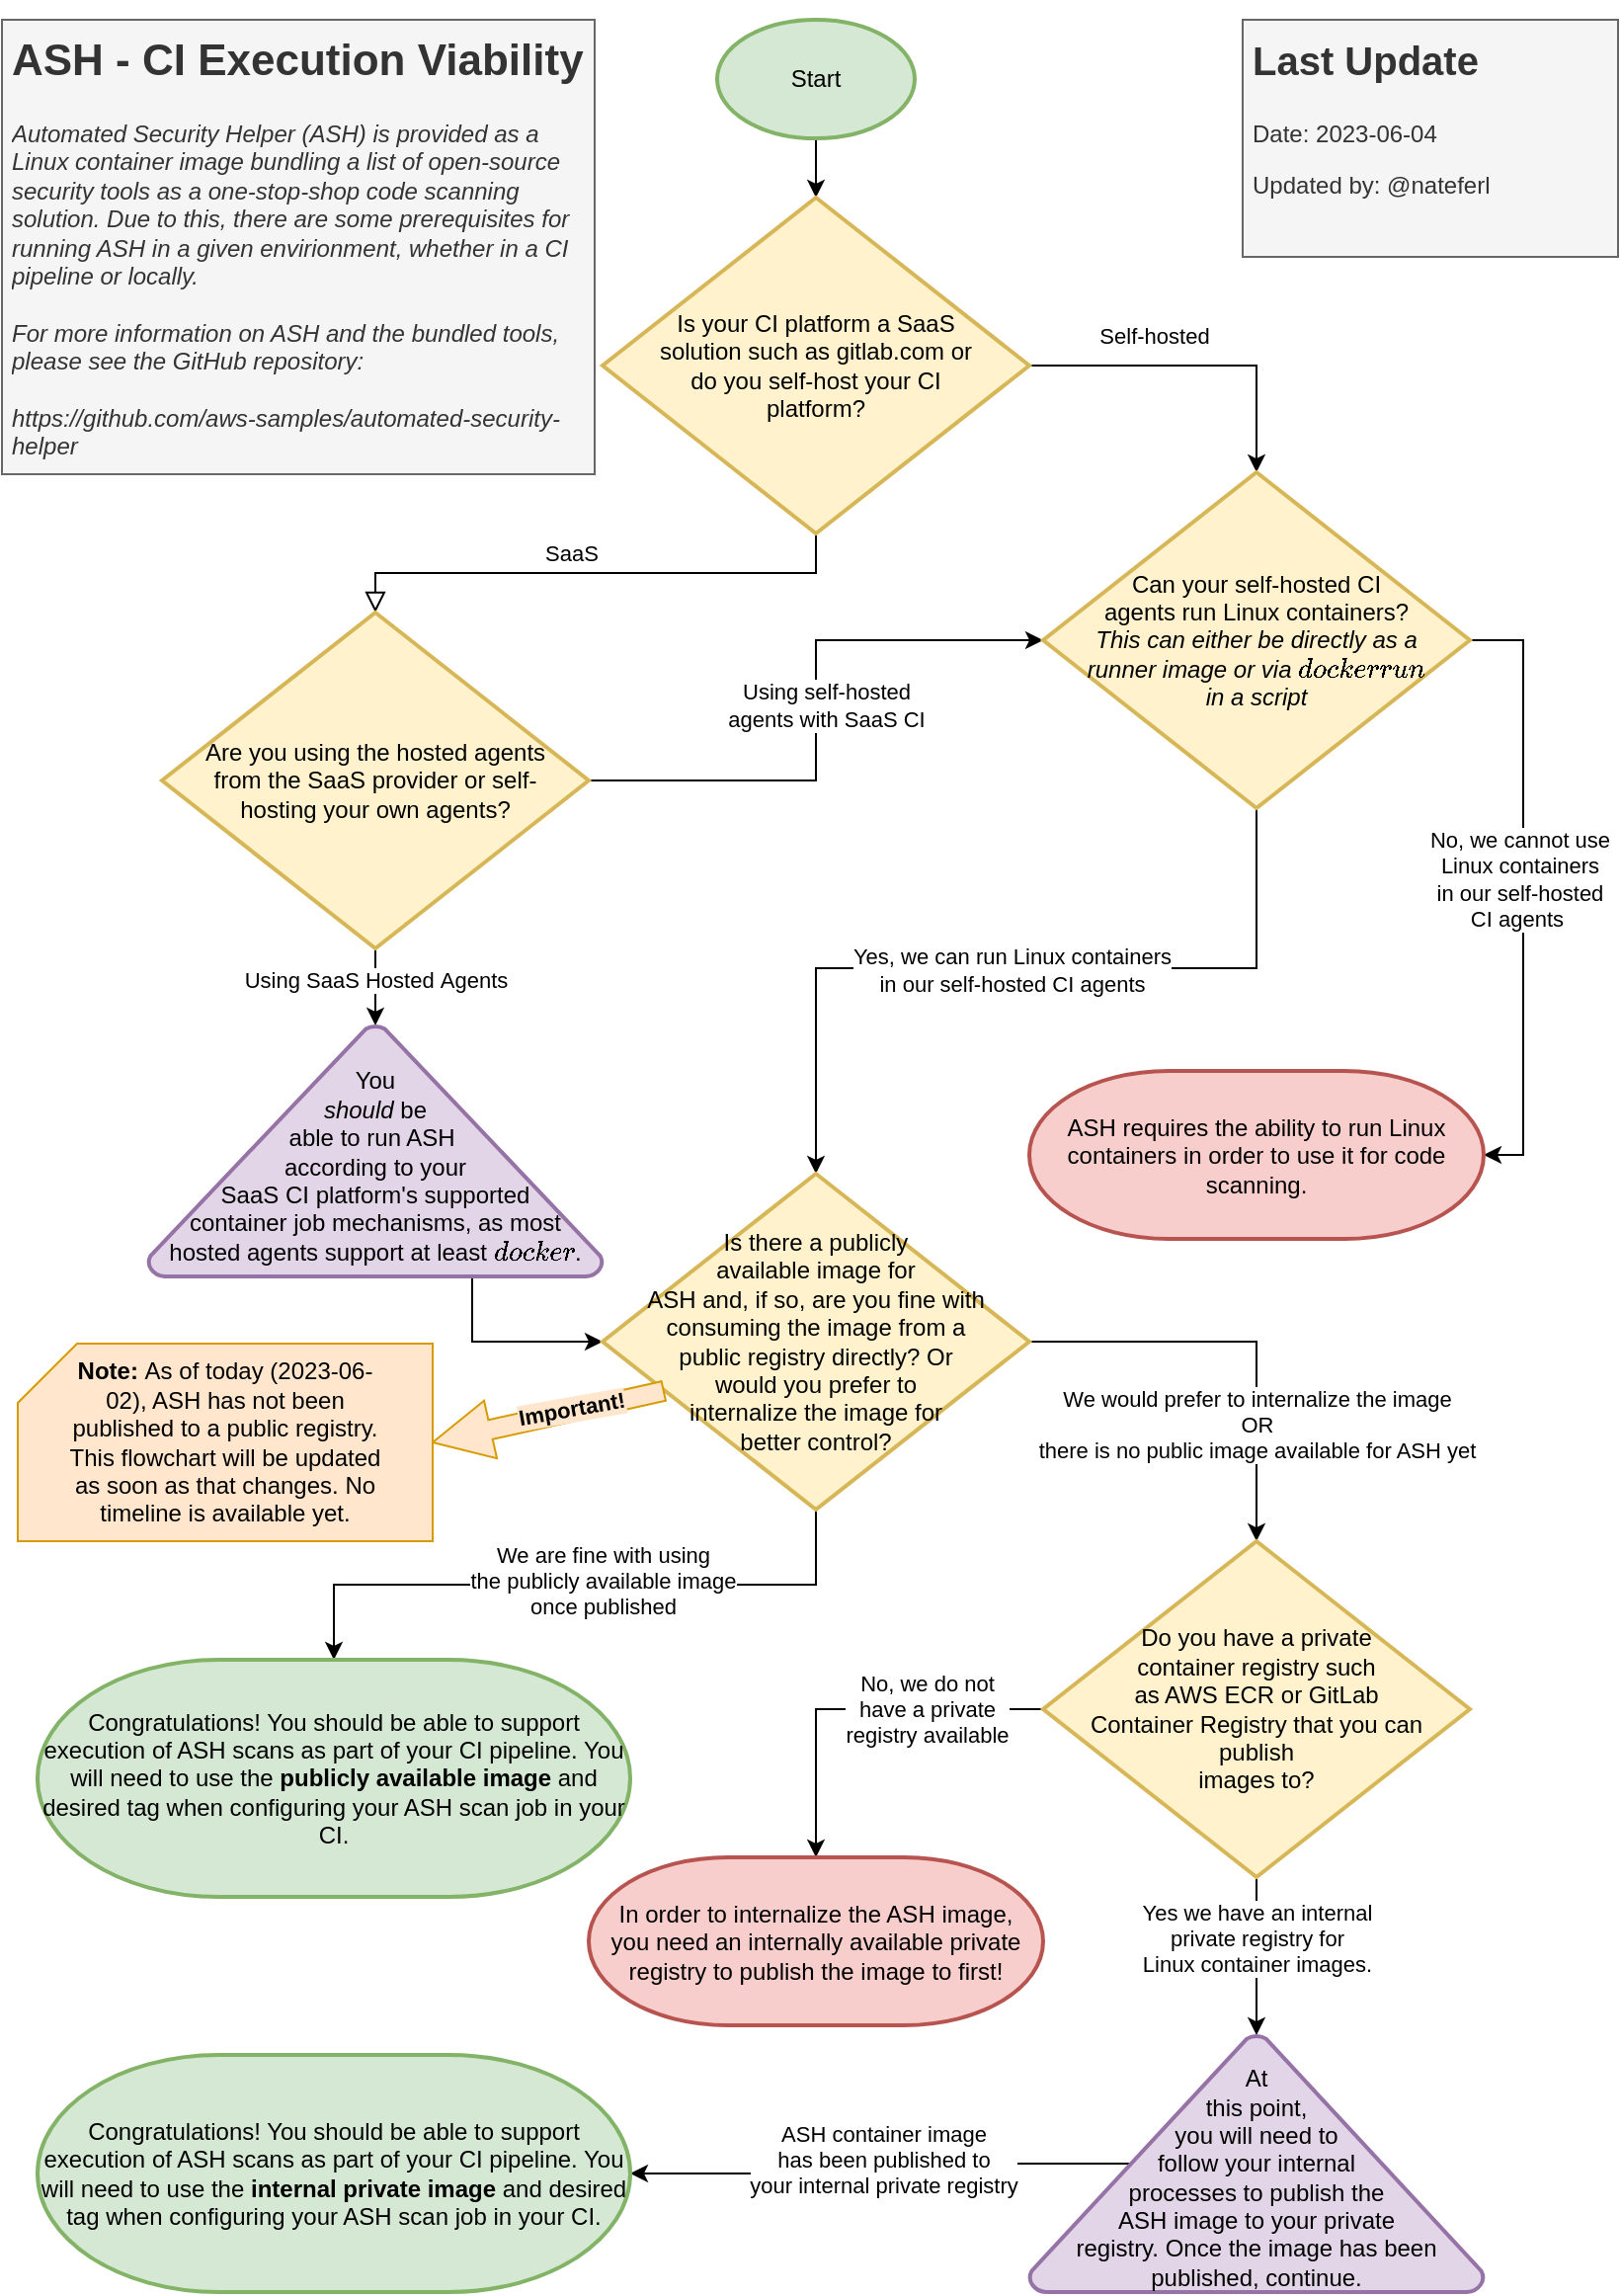<mxfile version="21.2.8" type="device">
  <diagram id="C5RBs43oDa-KdzZeNtuy" name="Page-1">
    <mxGraphModel dx="909" dy="1000" grid="1" gridSize="10" guides="1" tooltips="1" connect="1" arrows="1" fold="1" page="1" pageScale="1" pageWidth="827" pageHeight="1169" math="0" shadow="0">
      <root>
        <mxCell id="WIyWlLk6GJQsqaUBKTNV-0" />
        <mxCell id="WIyWlLk6GJQsqaUBKTNV-1" parent="WIyWlLk6GJQsqaUBKTNV-0" />
        <mxCell id="WIyWlLk6GJQsqaUBKTNV-2" value="" style="rounded=0;html=1;jettySize=auto;orthogonalLoop=1;fontSize=11;endArrow=block;endFill=0;endSize=8;strokeWidth=1;shadow=0;labelBackgroundColor=none;edgeStyle=orthogonalEdgeStyle;entryX=0.5;entryY=0;entryDx=0;entryDy=0;exitX=0.5;exitY=1;exitDx=0;exitDy=0;exitPerimeter=0;entryPerimeter=0;" parent="WIyWlLk6GJQsqaUBKTNV-1" source="1PNlXNPMl7_RdnQJJaQS-2" target="1PNlXNPMl7_RdnQJJaQS-4" edge="1">
          <mxGeometry relative="1" as="geometry">
            <mxPoint x="294" y="228" as="sourcePoint" />
            <mxPoint x="200" y="318" as="targetPoint" />
          </mxGeometry>
        </mxCell>
        <mxCell id="1PNlXNPMl7_RdnQJJaQS-0" value="SaaS" style="edgeLabel;html=1;align=center;verticalAlign=middle;resizable=0;points=[];" vertex="1" connectable="0" parent="WIyWlLk6GJQsqaUBKTNV-2">
          <mxGeometry x="-0.232" y="2" relative="1" as="geometry">
            <mxPoint x="-43" y="-12" as="offset" />
          </mxGeometry>
        </mxCell>
        <mxCell id="1PNlXNPMl7_RdnQJJaQS-6" style="edgeStyle=orthogonalEdgeStyle;rounded=0;orthogonalLoop=1;jettySize=auto;html=1;entryX=0.5;entryY=0;entryDx=0;entryDy=0;entryPerimeter=0;" edge="1" parent="WIyWlLk6GJQsqaUBKTNV-1" source="1PNlXNPMl7_RdnQJJaQS-2" target="1PNlXNPMl7_RdnQJJaQS-5">
          <mxGeometry relative="1" as="geometry" />
        </mxCell>
        <mxCell id="1PNlXNPMl7_RdnQJJaQS-7" value="Self-hosted" style="edgeLabel;html=1;align=center;verticalAlign=middle;resizable=0;points=[];" vertex="1" connectable="0" parent="1PNlXNPMl7_RdnQJJaQS-6">
          <mxGeometry x="-0.716" y="2" relative="1" as="geometry">
            <mxPoint x="39" y="-13" as="offset" />
          </mxGeometry>
        </mxCell>
        <mxCell id="1PNlXNPMl7_RdnQJJaQS-9" value="" style="edgeStyle=orthogonalEdgeStyle;rounded=0;orthogonalLoop=1;jettySize=auto;html=1;exitX=0.5;exitY=1;exitDx=0;exitDy=0;exitPerimeter=0;entryX=0.5;entryY=0;entryDx=0;entryDy=0;entryPerimeter=0;" edge="1" parent="WIyWlLk6GJQsqaUBKTNV-1" source="1PNlXNPMl7_RdnQJJaQS-4" target="1PNlXNPMl7_RdnQJJaQS-15">
          <mxGeometry relative="1" as="geometry">
            <mxPoint x="191" y="558" as="targetPoint" />
          </mxGeometry>
        </mxCell>
        <mxCell id="1PNlXNPMl7_RdnQJJaQS-10" value="Using SaaS&amp;nbsp;Hosted&amp;nbsp;Agents" style="edgeLabel;html=1;align=center;verticalAlign=middle;resizable=0;points=[];" vertex="1" connectable="0" parent="1PNlXNPMl7_RdnQJJaQS-9">
          <mxGeometry x="-0.04" relative="1" as="geometry">
            <mxPoint y="-3" as="offset" />
          </mxGeometry>
        </mxCell>
        <mxCell id="1PNlXNPMl7_RdnQJJaQS-11" style="edgeStyle=orthogonalEdgeStyle;rounded=0;orthogonalLoop=1;jettySize=auto;html=1;entryX=0;entryY=0.5;entryDx=0;entryDy=0;entryPerimeter=0;exitX=1;exitY=0.5;exitDx=0;exitDy=0;exitPerimeter=0;" edge="1" parent="WIyWlLk6GJQsqaUBKTNV-1" source="1PNlXNPMl7_RdnQJJaQS-4" target="1PNlXNPMl7_RdnQJJaQS-5">
          <mxGeometry relative="1" as="geometry" />
        </mxCell>
        <mxCell id="1PNlXNPMl7_RdnQJJaQS-12" value="Using self-hosted &lt;br&gt;agents with SaaS CI" style="edgeLabel;html=1;align=center;verticalAlign=middle;resizable=0;points=[];" vertex="1" connectable="0" parent="1PNlXNPMl7_RdnQJJaQS-11">
          <mxGeometry x="-0.281" y="2" relative="1" as="geometry">
            <mxPoint x="12" y="-36" as="offset" />
          </mxGeometry>
        </mxCell>
        <mxCell id="1PNlXNPMl7_RdnQJJaQS-4" value="Are you using the hosted agents from the SaaS provider or self-hosting your own agents?" style="strokeWidth=2;html=1;shape=mxgraph.flowchart.decision;whiteSpace=wrap;spacingLeft=20;spacingRight=20;fillColor=#fff2cc;strokeColor=#d6b656;" vertex="1" parent="WIyWlLk6GJQsqaUBKTNV-1">
          <mxGeometry x="83" y="310" width="216" height="170" as="geometry" />
        </mxCell>
        <mxCell id="1PNlXNPMl7_RdnQJJaQS-21" style="edgeStyle=orthogonalEdgeStyle;rounded=0;orthogonalLoop=1;jettySize=auto;html=1;exitX=0.5;exitY=1;exitDx=0;exitDy=0;exitPerimeter=0;" edge="1" parent="WIyWlLk6GJQsqaUBKTNV-1" source="1PNlXNPMl7_RdnQJJaQS-5" target="1PNlXNPMl7_RdnQJJaQS-19">
          <mxGeometry relative="1" as="geometry">
            <Array as="points">
              <mxPoint x="637" y="490" />
              <mxPoint x="414" y="490" />
            </Array>
          </mxGeometry>
        </mxCell>
        <mxCell id="1PNlXNPMl7_RdnQJJaQS-22" value="Yes, we can run Linux containers&lt;br&gt;in our self-hosted CI agents" style="edgeLabel;html=1;align=center;verticalAlign=middle;resizable=0;points=[];" vertex="1" connectable="0" parent="1PNlXNPMl7_RdnQJJaQS-21">
          <mxGeometry x="-0.057" y="-2" relative="1" as="geometry">
            <mxPoint x="-13" y="3" as="offset" />
          </mxGeometry>
        </mxCell>
        <mxCell id="1PNlXNPMl7_RdnQJJaQS-25" style="edgeStyle=orthogonalEdgeStyle;rounded=0;orthogonalLoop=1;jettySize=auto;html=1;exitX=1;exitY=0.5;exitDx=0;exitDy=0;exitPerimeter=0;entryX=1;entryY=0.5;entryDx=0;entryDy=0;entryPerimeter=0;" edge="1" parent="WIyWlLk6GJQsqaUBKTNV-1" source="1PNlXNPMl7_RdnQJJaQS-5" target="1PNlXNPMl7_RdnQJJaQS-23">
          <mxGeometry relative="1" as="geometry" />
        </mxCell>
        <mxCell id="1PNlXNPMl7_RdnQJJaQS-26" value="No, we cannot use &lt;br&gt;Linux containers &lt;br&gt;in our self-hosted &lt;br&gt;CI agents&amp;nbsp;" style="edgeLabel;html=1;align=center;verticalAlign=middle;resizable=0;points=[];" vertex="1" connectable="0" parent="1PNlXNPMl7_RdnQJJaQS-25">
          <mxGeometry x="0.583" y="4" relative="1" as="geometry">
            <mxPoint x="-6" y="-96" as="offset" />
          </mxGeometry>
        </mxCell>
        <mxCell id="1PNlXNPMl7_RdnQJJaQS-5" value="Can your self-hosted CI &lt;br&gt;agents run Linux containers? &lt;i&gt;This can either be directly as a runner image or via `docker run` in a script&lt;/i&gt;" style="strokeWidth=2;html=1;shape=mxgraph.flowchart.decision;whiteSpace=wrap;spacingLeft=20;spacingRight=20;fillColor=#fff2cc;strokeColor=#d6b656;" vertex="1" parent="WIyWlLk6GJQsqaUBKTNV-1">
          <mxGeometry x="529" y="239" width="216" height="170" as="geometry" />
        </mxCell>
        <mxCell id="1PNlXNPMl7_RdnQJJaQS-14" value="" style="edgeStyle=orthogonalEdgeStyle;rounded=0;orthogonalLoop=1;jettySize=auto;html=1;" edge="1" parent="WIyWlLk6GJQsqaUBKTNV-1" source="1PNlXNPMl7_RdnQJJaQS-13" target="1PNlXNPMl7_RdnQJJaQS-2">
          <mxGeometry relative="1" as="geometry" />
        </mxCell>
        <mxCell id="1PNlXNPMl7_RdnQJJaQS-13" value="Start" style="strokeWidth=2;html=1;shape=mxgraph.flowchart.start_1;whiteSpace=wrap;fillColor=#d5e8d4;strokeColor=#82b366;" vertex="1" parent="WIyWlLk6GJQsqaUBKTNV-1">
          <mxGeometry x="364" y="10" width="100" height="60" as="geometry" />
        </mxCell>
        <mxCell id="1PNlXNPMl7_RdnQJJaQS-20" style="edgeStyle=orthogonalEdgeStyle;rounded=0;orthogonalLoop=1;jettySize=auto;html=1;entryX=0;entryY=0.5;entryDx=0;entryDy=0;entryPerimeter=0;" edge="1" parent="WIyWlLk6GJQsqaUBKTNV-1" source="1PNlXNPMl7_RdnQJJaQS-15" target="1PNlXNPMl7_RdnQJJaQS-19">
          <mxGeometry relative="1" as="geometry">
            <Array as="points">
              <mxPoint x="240" y="679" />
            </Array>
          </mxGeometry>
        </mxCell>
        <mxCell id="1PNlXNPMl7_RdnQJJaQS-15" value="&lt;br&gt;You &lt;br&gt;&lt;i&gt;should&lt;/i&gt; be &lt;br&gt;able to run ASH&amp;nbsp;&lt;br&gt;according to your &lt;br&gt;SaaS CI platform&#39;s&amp;nbsp;supported &lt;br&gt;container job mechanisms, as most&lt;br&gt;hosted agents support at least `docker`." style="strokeWidth=2;html=1;shape=mxgraph.flowchart.extract_or_measurement;whiteSpace=wrap;fillColor=#e1d5e7;strokeColor=#9673a6;" vertex="1" parent="WIyWlLk6GJQsqaUBKTNV-1">
          <mxGeometry x="76" y="519" width="230" height="127" as="geometry" />
        </mxCell>
        <mxCell id="1PNlXNPMl7_RdnQJJaQS-30" style="edgeStyle=orthogonalEdgeStyle;rounded=0;orthogonalLoop=1;jettySize=auto;html=1;exitX=1;exitY=0.5;exitDx=0;exitDy=0;exitPerimeter=0;" edge="1" parent="WIyWlLk6GJQsqaUBKTNV-1" source="1PNlXNPMl7_RdnQJJaQS-19" target="1PNlXNPMl7_RdnQJJaQS-29">
          <mxGeometry relative="1" as="geometry" />
        </mxCell>
        <mxCell id="1PNlXNPMl7_RdnQJJaQS-31" value="We would prefer to internalize the image&lt;br&gt;OR&lt;br&gt;there is no public image available for ASH yet" style="edgeLabel;html=1;align=center;verticalAlign=middle;resizable=0;points=[];" vertex="1" connectable="0" parent="1PNlXNPMl7_RdnQJJaQS-30">
          <mxGeometry x="0.28" y="1" relative="1" as="geometry">
            <mxPoint x="-1" y="19" as="offset" />
          </mxGeometry>
        </mxCell>
        <mxCell id="1PNlXNPMl7_RdnQJJaQS-33" style="edgeStyle=orthogonalEdgeStyle;rounded=0;orthogonalLoop=1;jettySize=auto;html=1;" edge="1" parent="WIyWlLk6GJQsqaUBKTNV-1" source="1PNlXNPMl7_RdnQJJaQS-19" target="1PNlXNPMl7_RdnQJJaQS-32">
          <mxGeometry relative="1" as="geometry" />
        </mxCell>
        <mxCell id="1PNlXNPMl7_RdnQJJaQS-34" value="We are fine with using &lt;br&gt;the publicly available image&lt;br&gt;once published" style="edgeLabel;html=1;align=center;verticalAlign=middle;resizable=0;points=[];" vertex="1" connectable="0" parent="1PNlXNPMl7_RdnQJJaQS-33">
          <mxGeometry x="0.24" y="-2" relative="1" as="geometry">
            <mxPoint x="52" as="offset" />
          </mxGeometry>
        </mxCell>
        <mxCell id="1PNlXNPMl7_RdnQJJaQS-19" value="Is there a publicly &lt;br&gt;available image for &lt;br&gt;ASH and, if so, are you fine with consuming the image from a public registry directly? Or &lt;br&gt;would you prefer to &lt;br&gt;internalize the image for &lt;br&gt;better control?" style="strokeWidth=2;html=1;shape=mxgraph.flowchart.decision;whiteSpace=wrap;spacingLeft=20;spacingRight=20;fillColor=#fff2cc;strokeColor=#d6b656;" vertex="1" parent="WIyWlLk6GJQsqaUBKTNV-1">
          <mxGeometry x="306" y="594" width="216" height="170" as="geometry" />
        </mxCell>
        <mxCell id="1PNlXNPMl7_RdnQJJaQS-23" value="ASH requires the ability to run Linux containers in order to use it for code scanning." style="strokeWidth=2;html=1;shape=mxgraph.flowchart.terminator;whiteSpace=wrap;fillColor=#f8cecc;strokeColor=#b85450;" vertex="1" parent="WIyWlLk6GJQsqaUBKTNV-1">
          <mxGeometry x="522" y="542" width="230" height="85" as="geometry" />
        </mxCell>
        <mxCell id="1PNlXNPMl7_RdnQJJaQS-38" style="edgeStyle=orthogonalEdgeStyle;rounded=0;orthogonalLoop=1;jettySize=auto;html=1;exitX=0;exitY=0.5;exitDx=0;exitDy=0;exitPerimeter=0;" edge="1" parent="WIyWlLk6GJQsqaUBKTNV-1" source="1PNlXNPMl7_RdnQJJaQS-29" target="1PNlXNPMl7_RdnQJJaQS-37">
          <mxGeometry relative="1" as="geometry" />
        </mxCell>
        <mxCell id="1PNlXNPMl7_RdnQJJaQS-39" value="No, we do not &lt;br&gt;have a private&lt;br&gt;registry available" style="edgeLabel;html=1;align=center;verticalAlign=middle;resizable=0;points=[];" vertex="1" connectable="0" parent="1PNlXNPMl7_RdnQJJaQS-38">
          <mxGeometry x="-0.375" y="-2" relative="1" as="geometry">
            <mxPoint y="2" as="offset" />
          </mxGeometry>
        </mxCell>
        <mxCell id="1PNlXNPMl7_RdnQJJaQS-42" value="" style="edgeStyle=orthogonalEdgeStyle;rounded=0;orthogonalLoop=1;jettySize=auto;html=1;entryX=0.5;entryY=0;entryDx=0;entryDy=0;entryPerimeter=0;" edge="1" parent="WIyWlLk6GJQsqaUBKTNV-1" source="1PNlXNPMl7_RdnQJJaQS-29" target="1PNlXNPMl7_RdnQJJaQS-44">
          <mxGeometry relative="1" as="geometry">
            <mxPoint x="637" y="1090" as="targetPoint" />
          </mxGeometry>
        </mxCell>
        <mxCell id="1PNlXNPMl7_RdnQJJaQS-43" value="Yes we have an internal &lt;br&gt;private registry for &lt;br&gt;Linux container images." style="edgeLabel;html=1;align=center;verticalAlign=middle;resizable=0;points=[];" vertex="1" connectable="0" parent="1PNlXNPMl7_RdnQJJaQS-42">
          <mxGeometry x="-0.042" y="1" relative="1" as="geometry">
            <mxPoint x="-1" y="-8" as="offset" />
          </mxGeometry>
        </mxCell>
        <mxCell id="1PNlXNPMl7_RdnQJJaQS-29" value="Do you have a private &lt;br&gt;container registry such &lt;br&gt;as AWS ECR or GitLab Container Registry that you can publish &lt;br&gt;images to?" style="strokeWidth=2;html=1;shape=mxgraph.flowchart.decision;whiteSpace=wrap;spacingLeft=20;spacingRight=20;fillColor=#fff2cc;strokeColor=#d6b656;" vertex="1" parent="WIyWlLk6GJQsqaUBKTNV-1">
          <mxGeometry x="529" y="780" width="216" height="170" as="geometry" />
        </mxCell>
        <mxCell id="1PNlXNPMl7_RdnQJJaQS-32" value="Congratulations! You should be able to support execution of ASH scans as part of your CI pipeline. You will need to use the &lt;b&gt;publicly available image&lt;/b&gt; and desired tag when configuring your ASH scan job in your CI." style="strokeWidth=2;html=1;shape=mxgraph.flowchart.terminator;whiteSpace=wrap;fillColor=#d5e8d4;strokeColor=#82b366;" vertex="1" parent="WIyWlLk6GJQsqaUBKTNV-1">
          <mxGeometry x="20" y="840" width="300" height="120" as="geometry" />
        </mxCell>
        <mxCell id="1PNlXNPMl7_RdnQJJaQS-36" style="edgeStyle=orthogonalEdgeStyle;rounded=0;orthogonalLoop=1;jettySize=auto;html=1;shape=arrow;curved=1;exitX=0.143;exitY=0.647;exitDx=0;exitDy=0;exitPerimeter=0;fillColor=#ffe6cc;strokeColor=#d79b00;entryX=1;entryY=0.5;entryDx=0;entryDy=0;entryPerimeter=0;" edge="1" parent="WIyWlLk6GJQsqaUBKTNV-1" source="1PNlXNPMl7_RdnQJJaQS-19" target="1PNlXNPMl7_RdnQJJaQS-35">
          <mxGeometry relative="1" as="geometry" />
        </mxCell>
        <mxCell id="1PNlXNPMl7_RdnQJJaQS-40" value="Important!" style="edgeLabel;html=1;align=center;verticalAlign=middle;resizable=0;points=[];rotation=-10;labelBackgroundColor=#ffe6cc;fontStyle=1" vertex="1" connectable="0" parent="1PNlXNPMl7_RdnQJJaQS-36">
          <mxGeometry x="-0.284" y="16" relative="1" as="geometry">
            <mxPoint x="4" y="-7" as="offset" />
          </mxGeometry>
        </mxCell>
        <mxCell id="1PNlXNPMl7_RdnQJJaQS-35" value="&lt;b&gt;Note:&lt;/b&gt;&amp;nbsp;As of today (2023-06-02), ASH has not been published to a public registry. This flowchart will be updated as soon as that changes. No timeline is available yet." style="shape=card;whiteSpace=wrap;html=1;spacingLeft=20;spacingRight=20;fillColor=#ffe6cc;strokeColor=#d79b00;" vertex="1" parent="WIyWlLk6GJQsqaUBKTNV-1">
          <mxGeometry x="10" y="680" width="210" height="100" as="geometry" />
        </mxCell>
        <mxCell id="1PNlXNPMl7_RdnQJJaQS-37" value="In order to internalize the ASH image, &lt;br&gt;you need an internally available private registry to publish the image to first!" style="strokeWidth=2;html=1;shape=mxgraph.flowchart.terminator;whiteSpace=wrap;fillColor=#f8cecc;strokeColor=#b85450;" vertex="1" parent="WIyWlLk6GJQsqaUBKTNV-1">
          <mxGeometry x="299" y="940" width="230" height="85" as="geometry" />
        </mxCell>
        <mxCell id="1PNlXNPMl7_RdnQJJaQS-45" style="edgeStyle=orthogonalEdgeStyle;rounded=0;orthogonalLoop=1;jettySize=auto;html=1;exitX=0.22;exitY=0.5;exitDx=0;exitDy=0;exitPerimeter=0;entryX=1;entryY=0.5;entryDx=0;entryDy=0;entryPerimeter=0;" edge="1" parent="WIyWlLk6GJQsqaUBKTNV-1" source="1PNlXNPMl7_RdnQJJaQS-44" target="1PNlXNPMl7_RdnQJJaQS-47">
          <mxGeometry relative="1" as="geometry">
            <mxPoint x="310" y="1095" as="targetPoint" />
          </mxGeometry>
        </mxCell>
        <mxCell id="1PNlXNPMl7_RdnQJJaQS-46" value="ASH container image &lt;br&gt;has been published to&lt;br&gt;your internal private registry" style="edgeLabel;html=1;align=center;verticalAlign=middle;resizable=0;points=[];" vertex="1" connectable="0" parent="1PNlXNPMl7_RdnQJJaQS-45">
          <mxGeometry x="-0.074" y="-2" relative="1" as="geometry">
            <mxPoint x="-5" as="offset" />
          </mxGeometry>
        </mxCell>
        <mxCell id="1PNlXNPMl7_RdnQJJaQS-44" value="&lt;br&gt;At &lt;br&gt;this point, &lt;br&gt;you will need to &lt;br&gt;follow your internal &lt;br&gt;processes to publish the &lt;br&gt;ASH image to&amp;nbsp;your private &lt;br&gt;registry.&amp;nbsp;Once the&amp;nbsp;image has been published, continue." style="strokeWidth=2;html=1;shape=mxgraph.flowchart.extract_or_measurement;whiteSpace=wrap;fillColor=#e1d5e7;strokeColor=#9673a6;" vertex="1" parent="WIyWlLk6GJQsqaUBKTNV-1">
          <mxGeometry x="522" y="1030" width="230" height="130" as="geometry" />
        </mxCell>
        <mxCell id="1PNlXNPMl7_RdnQJJaQS-47" value="Congratulations! You should be able to support execution of ASH scans as part of your CI pipeline. You will need to use the &lt;b&gt;internal private image&lt;/b&gt; and desired tag when configuring your ASH scan job in your CI." style="strokeWidth=2;html=1;shape=mxgraph.flowchart.terminator;whiteSpace=wrap;fillColor=#d5e8d4;strokeColor=#82b366;" vertex="1" parent="WIyWlLk6GJQsqaUBKTNV-1">
          <mxGeometry x="20" y="1040" width="300" height="120" as="geometry" />
        </mxCell>
        <mxCell id="1PNlXNPMl7_RdnQJJaQS-48" value="&lt;h1&gt;&lt;font style=&quot;font-size: 22px;&quot;&gt;ASH - CI Execution Viability&lt;/font&gt;&lt;/h1&gt;&lt;p&gt;&lt;i style=&quot;border-color: var(--border-color); color: rgb(51, 51, 51);&quot;&gt;Automated Security Helper (ASH) is provided as a Linux container image bundling a list of open-source security tools as a one-stop-shop code scanning solution. Due to this, there are some prerequisites for running ASH in a given envirionment, whether in a CI pipeline or locally.&lt;br style=&quot;border-color: var(--border-color);&quot;&gt;&lt;br style=&quot;border-color: var(--border-color);&quot;&gt;For more information on ASH and the bundled tools, please see the GitHub repository:&amp;nbsp;&lt;br style=&quot;border-color: var(--border-color);&quot;&gt;&lt;br style=&quot;border-color: var(--border-color);&quot;&gt;https://github.com/aws-samples/automated-security-helper&lt;/i&gt;&lt;br&gt;&lt;/p&gt;" style="text;html=1;strokeColor=#666666;fillColor=#f5f5f5;spacing=5;spacingTop=-20;whiteSpace=wrap;overflow=hidden;rounded=0;fontColor=#333333;" vertex="1" parent="WIyWlLk6GJQsqaUBKTNV-1">
          <mxGeometry x="2" y="10" width="300" height="230" as="geometry" />
        </mxCell>
        <mxCell id="1PNlXNPMl7_RdnQJJaQS-2" value="Is your CI platform a SaaS solution such as gitlab.com or do you self-host your CI platform?" style="strokeWidth=2;html=1;shape=mxgraph.flowchart.decision;whiteSpace=wrap;spacingLeft=20;spacingRight=20;fillColor=#fff2cc;strokeColor=#d6b656;" vertex="1" parent="WIyWlLk6GJQsqaUBKTNV-1">
          <mxGeometry x="306" y="100" width="216" height="170" as="geometry" />
        </mxCell>
        <mxCell id="1PNlXNPMl7_RdnQJJaQS-49" value="&lt;h1&gt;&lt;font style=&quot;font-size: 20px;&quot;&gt;Last Update&lt;/font&gt;&lt;/h1&gt;&lt;p&gt;Date: 2023-06-04&lt;/p&gt;&lt;p&gt;Updated by: @nateferl&lt;/p&gt;" style="text;html=1;strokeColor=#666666;fillColor=#f5f5f5;spacing=5;spacingTop=-20;whiteSpace=wrap;overflow=hidden;rounded=0;fontColor=#333333;fontStyle=0" vertex="1" parent="WIyWlLk6GJQsqaUBKTNV-1">
          <mxGeometry x="630" y="10" width="190" height="120" as="geometry" />
        </mxCell>
      </root>
    </mxGraphModel>
  </diagram>
</mxfile>
